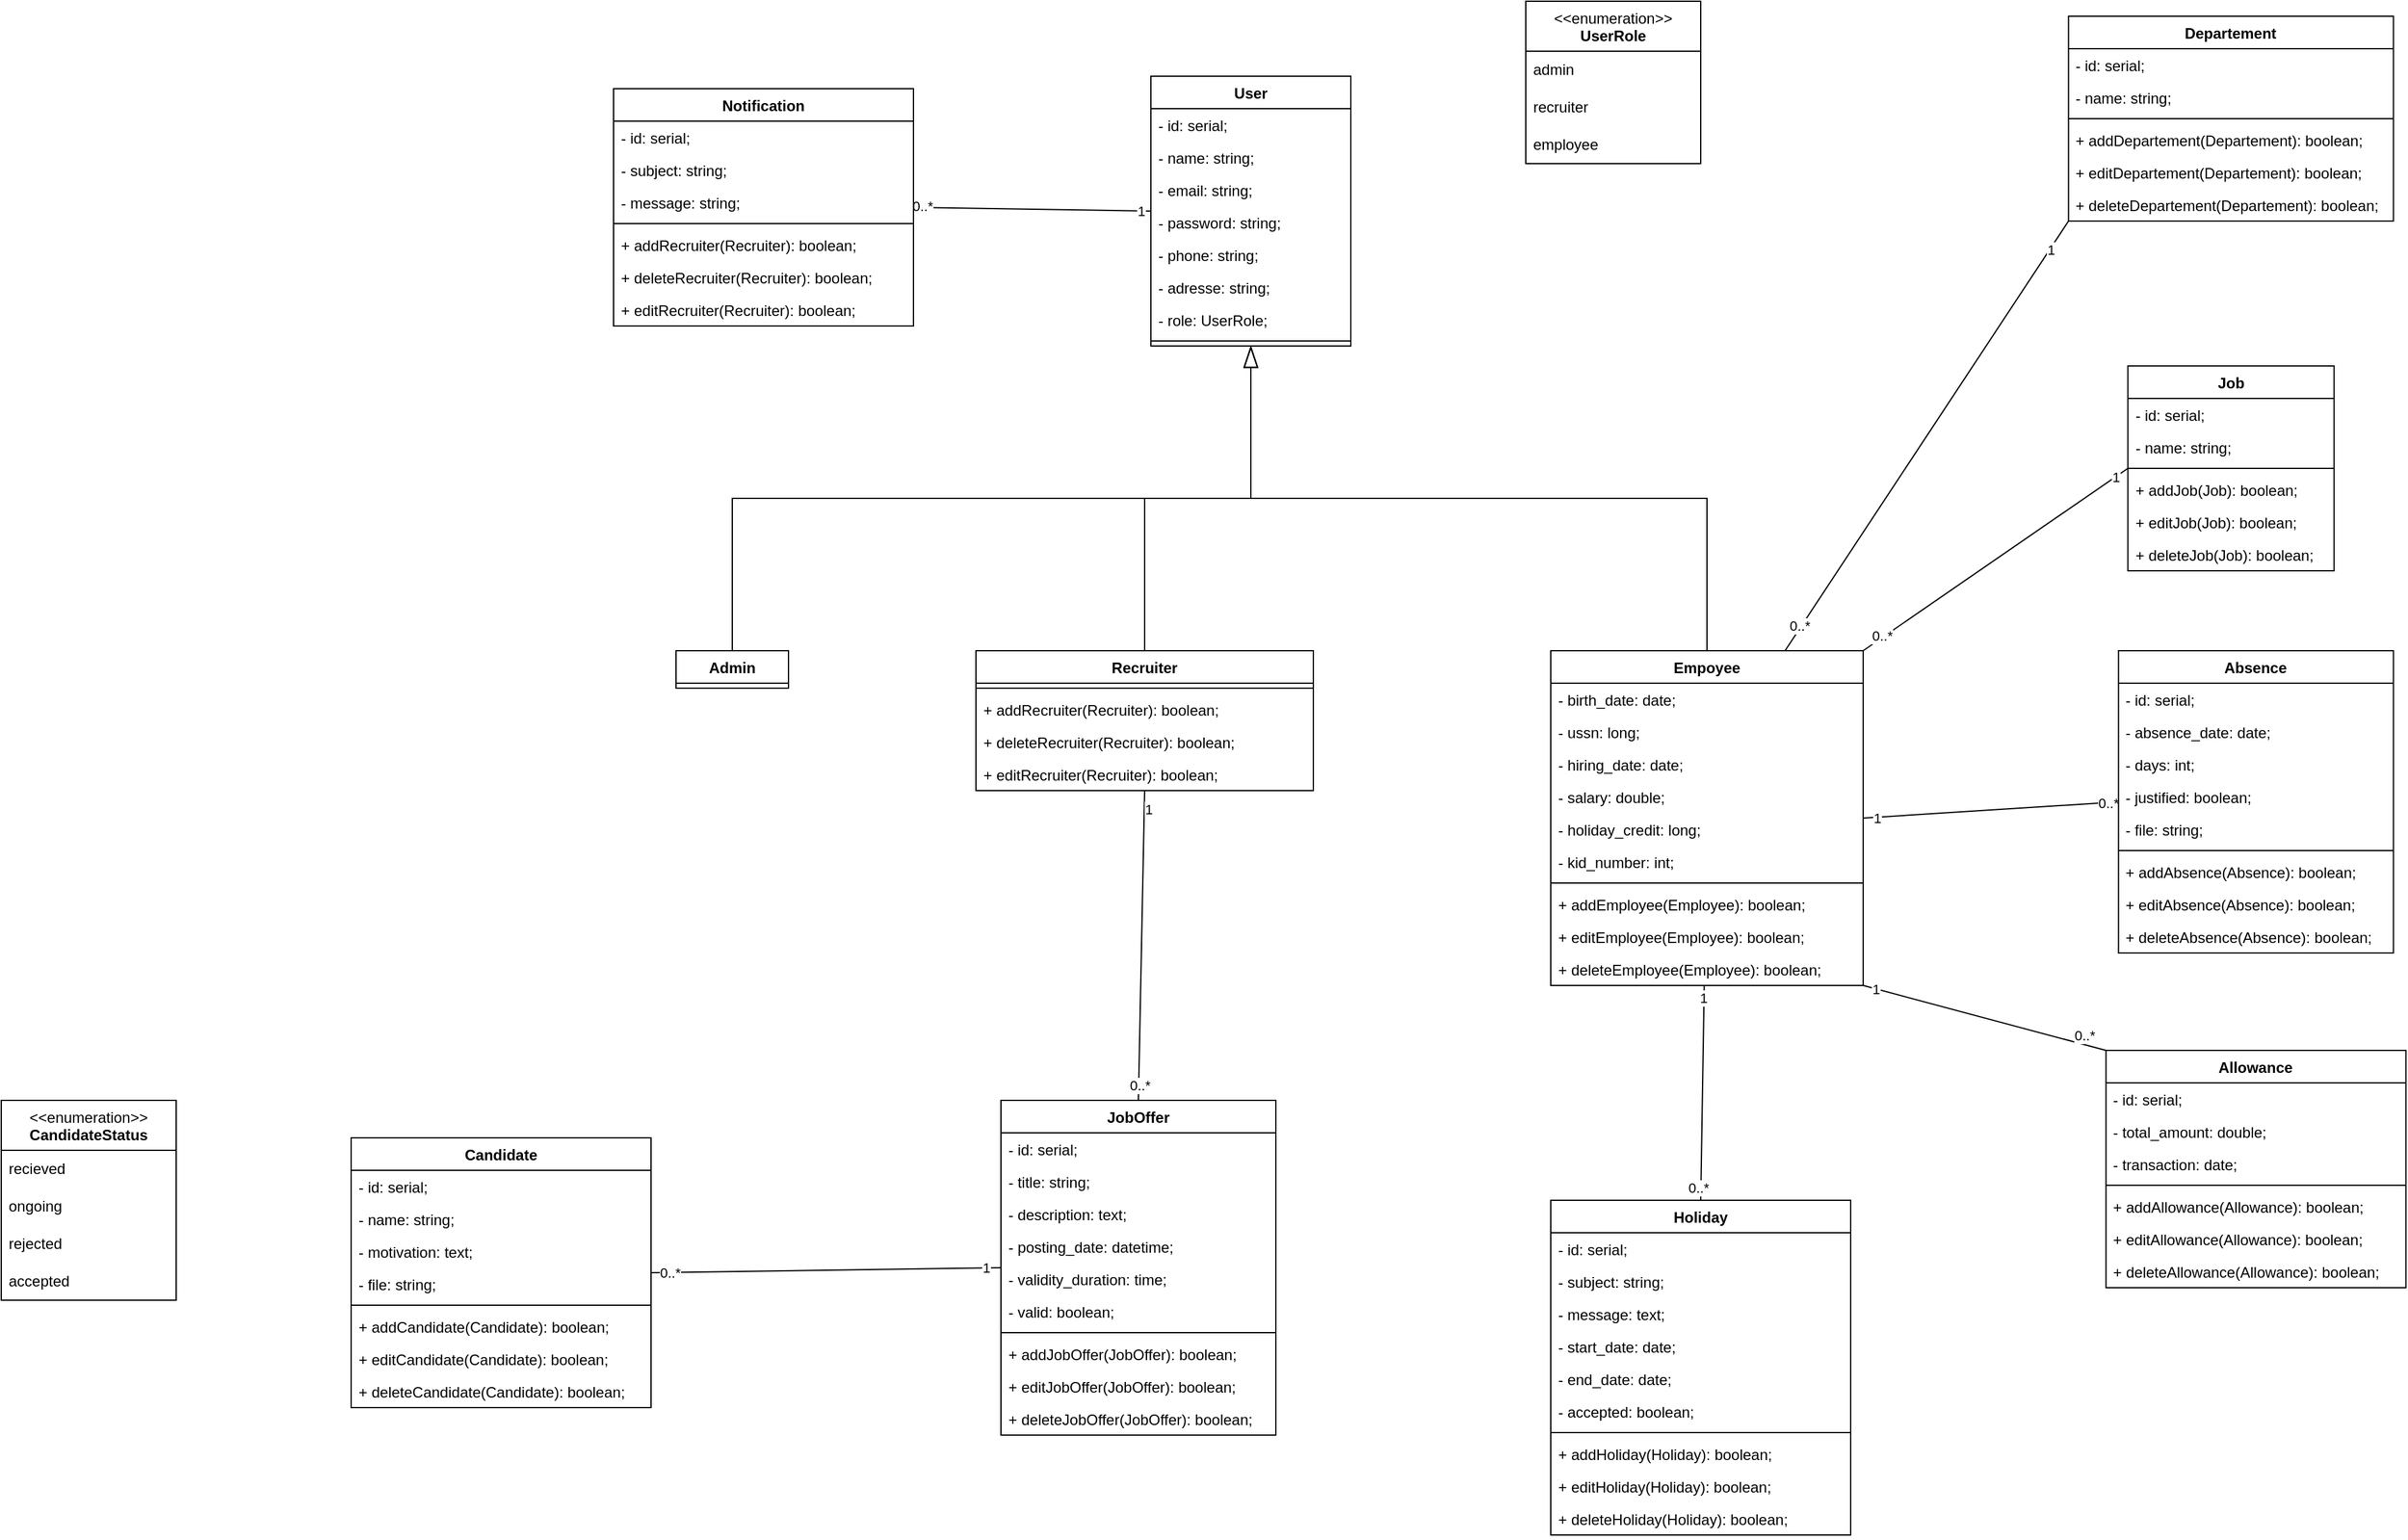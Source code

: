 <mxfile version="24.7.8">
  <diagram id="9-mw-g3pL5hfVhoGyRhZ" name="class">
    <mxGraphModel dx="2442" dy="2124" grid="1" gridSize="10" guides="1" tooltips="1" connect="1" arrows="1" fold="1" page="1" pageScale="1" pageWidth="827" pageHeight="1169" math="0" shadow="0">
      <root>
        <mxCell id="0" />
        <mxCell id="1" parent="0" />
        <mxCell id="aqcplZE7zvFjY9ZqWz8r-35" style="edgeStyle=elbowEdgeStyle;rounded=0;orthogonalLoop=1;jettySize=auto;html=1;exitX=0.5;exitY=0;exitDx=0;exitDy=0;entryX=0.5;entryY=1;entryDx=0;entryDy=0;endArrow=blockThin;endFill=0;endSize=15;elbow=vertical;" parent="1" source="KIa14aP_HqWn0vMDilC4-1" target="aqcplZE7zvFjY9ZqWz8r-14" edge="1">
          <mxGeometry relative="1" as="geometry" />
        </mxCell>
        <mxCell id="KIa14aP_HqWn0vMDilC4-1" value="Empoyee" style="swimlane;fontStyle=1;align=center;verticalAlign=top;childLayout=stackLayout;horizontal=1;startSize=26;horizontalStack=0;resizeParent=1;resizeParentMax=0;resizeLast=0;collapsible=1;marginBottom=0;whiteSpace=wrap;html=1;" parent="1" vertex="1">
          <mxGeometry x="720" y="-520" width="250" height="268" as="geometry">
            <mxRectangle x="720" y="-520" width="90" height="30" as="alternateBounds" />
          </mxGeometry>
        </mxCell>
        <mxCell id="aqcplZE7zvFjY9ZqWz8r-60" value="- birth_date: date;" style="text;strokeColor=none;fillColor=none;align=left;verticalAlign=top;spacingLeft=4;spacingRight=4;overflow=hidden;rotatable=0;points=[[0,0.5],[1,0.5]];portConstraint=eastwest;whiteSpace=wrap;html=1;" parent="KIa14aP_HqWn0vMDilC4-1" vertex="1">
          <mxGeometry y="26" width="250" height="26" as="geometry" />
        </mxCell>
        <mxCell id="aqcplZE7zvFjY9ZqWz8r-61" value="- ussn: long;" style="text;strokeColor=none;fillColor=none;align=left;verticalAlign=top;spacingLeft=4;spacingRight=4;overflow=hidden;rotatable=0;points=[[0,0.5],[1,0.5]];portConstraint=eastwest;whiteSpace=wrap;html=1;" parent="KIa14aP_HqWn0vMDilC4-1" vertex="1">
          <mxGeometry y="52" width="250" height="26" as="geometry" />
        </mxCell>
        <mxCell id="aqcplZE7zvFjY9ZqWz8r-62" value="- hiring_date: date;" style="text;strokeColor=none;fillColor=none;align=left;verticalAlign=top;spacingLeft=4;spacingRight=4;overflow=hidden;rotatable=0;points=[[0,0.5],[1,0.5]];portConstraint=eastwest;whiteSpace=wrap;html=1;" parent="KIa14aP_HqWn0vMDilC4-1" vertex="1">
          <mxGeometry y="78" width="250" height="26" as="geometry" />
        </mxCell>
        <mxCell id="aqcplZE7zvFjY9ZqWz8r-86" value="- salary: double;" style="text;strokeColor=none;fillColor=none;align=left;verticalAlign=top;spacingLeft=4;spacingRight=4;overflow=hidden;rotatable=0;points=[[0,0.5],[1,0.5]];portConstraint=eastwest;whiteSpace=wrap;html=1;" parent="KIa14aP_HqWn0vMDilC4-1" vertex="1">
          <mxGeometry y="104" width="250" height="26" as="geometry" />
        </mxCell>
        <mxCell id="aqcplZE7zvFjY9ZqWz8r-113" value="- holiday_credit: long;" style="text;strokeColor=none;fillColor=none;align=left;verticalAlign=top;spacingLeft=4;spacingRight=4;overflow=hidden;rotatable=0;points=[[0,0.5],[1,0.5]];portConstraint=eastwest;whiteSpace=wrap;html=1;" parent="KIa14aP_HqWn0vMDilC4-1" vertex="1">
          <mxGeometry y="130" width="250" height="26" as="geometry" />
        </mxCell>
        <mxCell id="aqcplZE7zvFjY9ZqWz8r-87" value="- kid_number: int;" style="text;strokeColor=none;fillColor=none;align=left;verticalAlign=top;spacingLeft=4;spacingRight=4;overflow=hidden;rotatable=0;points=[[0,0.5],[1,0.5]];portConstraint=eastwest;whiteSpace=wrap;html=1;" parent="KIa14aP_HqWn0vMDilC4-1" vertex="1">
          <mxGeometry y="156" width="250" height="26" as="geometry" />
        </mxCell>
        <mxCell id="KIa14aP_HqWn0vMDilC4-3" value="" style="line;strokeWidth=1;fillColor=none;align=left;verticalAlign=middle;spacingTop=-1;spacingLeft=3;spacingRight=3;rotatable=0;labelPosition=right;points=[];portConstraint=eastwest;strokeColor=inherit;" parent="KIa14aP_HqWn0vMDilC4-1" vertex="1">
          <mxGeometry y="182" width="250" height="8" as="geometry" />
        </mxCell>
        <mxCell id="KIa14aP_HqWn0vMDilC4-4" value="+ addEmployee(Employee): boolean;" style="text;strokeColor=none;fillColor=none;align=left;verticalAlign=top;spacingLeft=4;spacingRight=4;overflow=hidden;rotatable=0;points=[[0,0.5],[1,0.5]];portConstraint=eastwest;whiteSpace=wrap;html=1;" parent="KIa14aP_HqWn0vMDilC4-1" vertex="1">
          <mxGeometry y="190" width="250" height="26" as="geometry" />
        </mxCell>
        <mxCell id="KIa14aP_HqWn0vMDilC4-17" value="+ editEmployee(Employee): boolean;" style="text;strokeColor=none;fillColor=none;align=left;verticalAlign=top;spacingLeft=4;spacingRight=4;overflow=hidden;rotatable=0;points=[[0,0.5],[1,0.5]];portConstraint=eastwest;whiteSpace=wrap;html=1;" parent="KIa14aP_HqWn0vMDilC4-1" vertex="1">
          <mxGeometry y="216" width="250" height="26" as="geometry" />
        </mxCell>
        <mxCell id="KIa14aP_HqWn0vMDilC4-18" value="+ deleteEmployee(Employee): boolean;" style="text;strokeColor=none;fillColor=none;align=left;verticalAlign=top;spacingLeft=4;spacingRight=4;overflow=hidden;rotatable=0;points=[[0,0.5],[1,0.5]];portConstraint=eastwest;whiteSpace=wrap;html=1;" parent="KIa14aP_HqWn0vMDilC4-1" vertex="1">
          <mxGeometry y="242" width="250" height="26" as="geometry" />
        </mxCell>
        <mxCell id="KIa14aP_HqWn0vMDilC4-21" style="rounded=0;orthogonalLoop=1;jettySize=auto;html=1;exitX=0;exitY=0.5;exitDx=0;exitDy=0;entryX=1;entryY=0;entryDx=0;entryDy=0;endArrow=none;endFill=0;" parent="1" source="KIa14aP_HqWn0vMDilC4-5" target="KIa14aP_HqWn0vMDilC4-1" edge="1">
          <mxGeometry relative="1" as="geometry" />
        </mxCell>
        <mxCell id="KIa14aP_HqWn0vMDilC4-27" value="1" style="edgeLabel;html=1;align=center;verticalAlign=middle;resizable=0;points=[];" parent="KIa14aP_HqWn0vMDilC4-21" vertex="1" connectable="0">
          <mxGeometry x="-0.902" relative="1" as="geometry">
            <mxPoint as="offset" />
          </mxGeometry>
        </mxCell>
        <mxCell id="KIa14aP_HqWn0vMDilC4-28" value="0..*" style="edgeLabel;html=1;align=center;verticalAlign=middle;resizable=0;points=[];" parent="KIa14aP_HqWn0vMDilC4-21" vertex="1" connectable="0">
          <mxGeometry x="0.856" y="-2" relative="1" as="geometry">
            <mxPoint as="offset" />
          </mxGeometry>
        </mxCell>
        <mxCell id="KIa14aP_HqWn0vMDilC4-5" value="Job" style="swimlane;fontStyle=1;align=center;verticalAlign=top;childLayout=stackLayout;horizontal=1;startSize=26;horizontalStack=0;resizeParent=1;resizeParentMax=0;resizeLast=0;collapsible=1;marginBottom=0;whiteSpace=wrap;html=1;" parent="1" vertex="1">
          <mxGeometry x="1181.83" y="-748" width="165" height="164" as="geometry">
            <mxRectangle x="1181.83" y="-748" width="60" height="30" as="alternateBounds" />
          </mxGeometry>
        </mxCell>
        <mxCell id="KIa14aP_HqWn0vMDilC4-6" value="- id: serial;" style="text;strokeColor=none;fillColor=none;align=left;verticalAlign=top;spacingLeft=4;spacingRight=4;overflow=hidden;rotatable=0;points=[[0,0.5],[1,0.5]];portConstraint=eastwest;whiteSpace=wrap;html=1;" parent="KIa14aP_HqWn0vMDilC4-5" vertex="1">
          <mxGeometry y="26" width="165" height="26" as="geometry" />
        </mxCell>
        <mxCell id="KIa14aP_HqWn0vMDilC4-16" value="- name: string;" style="text;strokeColor=none;fillColor=none;align=left;verticalAlign=top;spacingLeft=4;spacingRight=4;overflow=hidden;rotatable=0;points=[[0,0.5],[1,0.5]];portConstraint=eastwest;whiteSpace=wrap;html=1;" parent="KIa14aP_HqWn0vMDilC4-5" vertex="1">
          <mxGeometry y="52" width="165" height="26" as="geometry" />
        </mxCell>
        <mxCell id="KIa14aP_HqWn0vMDilC4-7" value="" style="line;strokeWidth=1;fillColor=none;align=left;verticalAlign=middle;spacingTop=-1;spacingLeft=3;spacingRight=3;rotatable=0;labelPosition=right;points=[];portConstraint=eastwest;strokeColor=inherit;" parent="KIa14aP_HqWn0vMDilC4-5" vertex="1">
          <mxGeometry y="78" width="165" height="8" as="geometry" />
        </mxCell>
        <mxCell id="aqcplZE7zvFjY9ZqWz8r-71" value="+ addJob(Job): boolean;" style="text;strokeColor=none;fillColor=none;align=left;verticalAlign=top;spacingLeft=4;spacingRight=4;overflow=hidden;rotatable=0;points=[[0,0.5],[1,0.5]];portConstraint=eastwest;whiteSpace=wrap;html=1;" parent="KIa14aP_HqWn0vMDilC4-5" vertex="1">
          <mxGeometry y="86" width="165" height="26" as="geometry" />
        </mxCell>
        <mxCell id="aqcplZE7zvFjY9ZqWz8r-72" value="+ editJob(Job): boolean;" style="text;strokeColor=none;fillColor=none;align=left;verticalAlign=top;spacingLeft=4;spacingRight=4;overflow=hidden;rotatable=0;points=[[0,0.5],[1,0.5]];portConstraint=eastwest;whiteSpace=wrap;html=1;" parent="KIa14aP_HqWn0vMDilC4-5" vertex="1">
          <mxGeometry y="112" width="165" height="26" as="geometry" />
        </mxCell>
        <mxCell id="aqcplZE7zvFjY9ZqWz8r-73" value="+ deleteJob(Job): boolean;" style="text;strokeColor=none;fillColor=none;align=left;verticalAlign=top;spacingLeft=4;spacingRight=4;overflow=hidden;rotatable=0;points=[[0,0.5],[1,0.5]];portConstraint=eastwest;whiteSpace=wrap;html=1;" parent="KIa14aP_HqWn0vMDilC4-5" vertex="1">
          <mxGeometry y="138" width="165" height="26" as="geometry" />
        </mxCell>
        <mxCell id="KIa14aP_HqWn0vMDilC4-19" style="rounded=0;orthogonalLoop=1;jettySize=auto;html=1;exitX=0;exitY=1;exitDx=0;exitDy=0;entryX=0.75;entryY=0;entryDx=0;entryDy=0;endArrow=none;endFill=0;" parent="1" source="KIa14aP_HqWn0vMDilC4-9" target="KIa14aP_HqWn0vMDilC4-1" edge="1">
          <mxGeometry relative="1" as="geometry" />
        </mxCell>
        <mxCell id="KIa14aP_HqWn0vMDilC4-25" value="1" style="edgeLabel;html=1;align=center;verticalAlign=middle;resizable=0;points=[];" parent="KIa14aP_HqWn0vMDilC4-19" vertex="1" connectable="0">
          <mxGeometry x="-0.871" y="1" relative="1" as="geometry">
            <mxPoint x="-1" as="offset" />
          </mxGeometry>
        </mxCell>
        <mxCell id="KIa14aP_HqWn0vMDilC4-26" value="0..*" style="edgeLabel;html=1;align=center;verticalAlign=middle;resizable=0;points=[];" parent="KIa14aP_HqWn0vMDilC4-19" vertex="1" connectable="0">
          <mxGeometry x="0.885" y="-2" relative="1" as="geometry">
            <mxPoint y="1" as="offset" />
          </mxGeometry>
        </mxCell>
        <mxCell id="KIa14aP_HqWn0vMDilC4-9" value="Departement" style="swimlane;fontStyle=1;align=center;verticalAlign=top;childLayout=stackLayout;horizontal=1;startSize=26;horizontalStack=0;resizeParent=1;resizeParentMax=0;resizeLast=0;collapsible=1;marginBottom=0;whiteSpace=wrap;html=1;" parent="1" vertex="1">
          <mxGeometry x="1134.33" y="-1028" width="260" height="164" as="geometry">
            <mxRectangle x="1134.33" y="-1028" width="110" height="30" as="alternateBounds" />
          </mxGeometry>
        </mxCell>
        <mxCell id="KIa14aP_HqWn0vMDilC4-10" value="- id: serial;" style="text;strokeColor=none;fillColor=none;align=left;verticalAlign=top;spacingLeft=4;spacingRight=4;overflow=hidden;rotatable=0;points=[[0,0.5],[1,0.5]];portConstraint=eastwest;whiteSpace=wrap;html=1;" parent="KIa14aP_HqWn0vMDilC4-9" vertex="1">
          <mxGeometry y="26" width="260" height="26" as="geometry" />
        </mxCell>
        <mxCell id="KIa14aP_HqWn0vMDilC4-15" value="- name: string;" style="text;strokeColor=none;fillColor=none;align=left;verticalAlign=top;spacingLeft=4;spacingRight=4;overflow=hidden;rotatable=0;points=[[0,0.5],[1,0.5]];portConstraint=eastwest;whiteSpace=wrap;html=1;" parent="KIa14aP_HqWn0vMDilC4-9" vertex="1">
          <mxGeometry y="52" width="260" height="26" as="geometry" />
        </mxCell>
        <mxCell id="KIa14aP_HqWn0vMDilC4-11" value="" style="line;strokeWidth=1;fillColor=none;align=left;verticalAlign=middle;spacingTop=-1;spacingLeft=3;spacingRight=3;rotatable=0;labelPosition=right;points=[];portConstraint=eastwest;strokeColor=inherit;" parent="KIa14aP_HqWn0vMDilC4-9" vertex="1">
          <mxGeometry y="78" width="260" height="8" as="geometry" />
        </mxCell>
        <mxCell id="aqcplZE7zvFjY9ZqWz8r-68" value="+ addDepartement(Departement): boolean;" style="text;strokeColor=none;fillColor=none;align=left;verticalAlign=top;spacingLeft=4;spacingRight=4;overflow=hidden;rotatable=0;points=[[0,0.5],[1,0.5]];portConstraint=eastwest;whiteSpace=wrap;html=1;" parent="KIa14aP_HqWn0vMDilC4-9" vertex="1">
          <mxGeometry y="86" width="260" height="26" as="geometry" />
        </mxCell>
        <mxCell id="aqcplZE7zvFjY9ZqWz8r-69" value="+ editDepartement(Departement): boolean;" style="text;strokeColor=none;fillColor=none;align=left;verticalAlign=top;spacingLeft=4;spacingRight=4;overflow=hidden;rotatable=0;points=[[0,0.5],[1,0.5]];portConstraint=eastwest;whiteSpace=wrap;html=1;" parent="KIa14aP_HqWn0vMDilC4-9" vertex="1">
          <mxGeometry y="112" width="260" height="26" as="geometry" />
        </mxCell>
        <mxCell id="aqcplZE7zvFjY9ZqWz8r-70" value="+ deleteDepartement(Departement): boolean;" style="text;strokeColor=none;fillColor=none;align=left;verticalAlign=top;spacingLeft=4;spacingRight=4;overflow=hidden;rotatable=0;points=[[0,0.5],[1,0.5]];portConstraint=eastwest;whiteSpace=wrap;html=1;" parent="KIa14aP_HqWn0vMDilC4-9" vertex="1">
          <mxGeometry y="138" width="260" height="26" as="geometry" />
        </mxCell>
        <mxCell id="aqcplZE7zvFjY9ZqWz8r-14" value="User" style="swimlane;fontStyle=1;align=center;verticalAlign=top;childLayout=stackLayout;horizontal=1;startSize=26;horizontalStack=0;resizeParent=1;resizeParentMax=0;resizeLast=0;collapsible=1;marginBottom=0;whiteSpace=wrap;html=1;" parent="1" vertex="1">
          <mxGeometry x="400" y="-980" width="160" height="216" as="geometry">
            <mxRectangle x="400" y="-980" width="70" height="30" as="alternateBounds" />
          </mxGeometry>
        </mxCell>
        <mxCell id="aqcplZE7zvFjY9ZqWz8r-15" value="- id: serial;" style="text;strokeColor=none;fillColor=none;align=left;verticalAlign=top;spacingLeft=4;spacingRight=4;overflow=hidden;rotatable=0;points=[[0,0.5],[1,0.5]];portConstraint=eastwest;whiteSpace=wrap;html=1;" parent="aqcplZE7zvFjY9ZqWz8r-14" vertex="1">
          <mxGeometry y="26" width="160" height="26" as="geometry" />
        </mxCell>
        <mxCell id="aqcplZE7zvFjY9ZqWz8r-18" value="- name: string;" style="text;strokeColor=none;fillColor=none;align=left;verticalAlign=top;spacingLeft=4;spacingRight=4;overflow=hidden;rotatable=0;points=[[0,0.5],[1,0.5]];portConstraint=eastwest;whiteSpace=wrap;html=1;" parent="aqcplZE7zvFjY9ZqWz8r-14" vertex="1">
          <mxGeometry y="52" width="160" height="26" as="geometry" />
        </mxCell>
        <mxCell id="aqcplZE7zvFjY9ZqWz8r-19" value="- email: string;" style="text;strokeColor=none;fillColor=none;align=left;verticalAlign=top;spacingLeft=4;spacingRight=4;overflow=hidden;rotatable=0;points=[[0,0.5],[1,0.5]];portConstraint=eastwest;whiteSpace=wrap;html=1;" parent="aqcplZE7zvFjY9ZqWz8r-14" vertex="1">
          <mxGeometry y="78" width="160" height="26" as="geometry" />
        </mxCell>
        <mxCell id="aqcplZE7zvFjY9ZqWz8r-20" value="- password: string;" style="text;strokeColor=none;fillColor=none;align=left;verticalAlign=top;spacingLeft=4;spacingRight=4;overflow=hidden;rotatable=0;points=[[0,0.5],[1,0.5]];portConstraint=eastwest;whiteSpace=wrap;html=1;" parent="aqcplZE7zvFjY9ZqWz8r-14" vertex="1">
          <mxGeometry y="104" width="160" height="26" as="geometry" />
        </mxCell>
        <mxCell id="aqcplZE7zvFjY9ZqWz8r-21" value="- phone: string;" style="text;strokeColor=none;fillColor=none;align=left;verticalAlign=top;spacingLeft=4;spacingRight=4;overflow=hidden;rotatable=0;points=[[0,0.5],[1,0.5]];portConstraint=eastwest;whiteSpace=wrap;html=1;" parent="aqcplZE7zvFjY9ZqWz8r-14" vertex="1">
          <mxGeometry y="130" width="160" height="26" as="geometry" />
        </mxCell>
        <mxCell id="aqcplZE7zvFjY9ZqWz8r-22" value="- adresse: string;" style="text;strokeColor=none;fillColor=none;align=left;verticalAlign=top;spacingLeft=4;spacingRight=4;overflow=hidden;rotatable=0;points=[[0,0.5],[1,0.5]];portConstraint=eastwest;whiteSpace=wrap;html=1;" parent="aqcplZE7zvFjY9ZqWz8r-14" vertex="1">
          <mxGeometry y="156" width="160" height="26" as="geometry" />
        </mxCell>
        <mxCell id="aqcplZE7zvFjY9ZqWz8r-96" value="- role: UserRole;" style="text;strokeColor=none;fillColor=none;align=left;verticalAlign=top;spacingLeft=4;spacingRight=4;overflow=hidden;rotatable=0;points=[[0,0.5],[1,0.5]];portConstraint=eastwest;whiteSpace=wrap;html=1;" parent="aqcplZE7zvFjY9ZqWz8r-14" vertex="1">
          <mxGeometry y="182" width="160" height="26" as="geometry" />
        </mxCell>
        <mxCell id="aqcplZE7zvFjY9ZqWz8r-16" value="" style="line;strokeWidth=1;fillColor=none;align=left;verticalAlign=middle;spacingTop=-1;spacingLeft=3;spacingRight=3;rotatable=0;labelPosition=right;points=[];portConstraint=eastwest;strokeColor=inherit;" parent="aqcplZE7zvFjY9ZqWz8r-14" vertex="1">
          <mxGeometry y="208" width="160" height="8" as="geometry" />
        </mxCell>
        <mxCell id="aqcplZE7zvFjY9ZqWz8r-32" style="edgeStyle=elbowEdgeStyle;rounded=0;orthogonalLoop=1;jettySize=auto;html=1;exitX=0.5;exitY=0;exitDx=0;exitDy=0;entryX=0.5;entryY=1;entryDx=0;entryDy=0;endArrow=blockThin;endFill=0;endSize=15;elbow=vertical;" parent="1" source="aqcplZE7zvFjY9ZqWz8r-24" target="aqcplZE7zvFjY9ZqWz8r-14" edge="1">
          <mxGeometry relative="1" as="geometry" />
        </mxCell>
        <mxCell id="aqcplZE7zvFjY9ZqWz8r-24" value="Admin" style="swimlane;fontStyle=1;align=center;verticalAlign=top;childLayout=stackLayout;horizontal=1;startSize=26;horizontalStack=0;resizeParent=1;resizeParentMax=0;resizeLast=0;collapsible=1;marginBottom=0;whiteSpace=wrap;html=1;" parent="1" vertex="1" collapsed="1">
          <mxGeometry x="20" y="-520" width="90" height="30" as="geometry">
            <mxRectangle x="270" y="-440" width="160" height="86" as="alternateBounds" />
          </mxGeometry>
        </mxCell>
        <mxCell id="aqcplZE7zvFjY9ZqWz8r-25" value="+ field: type" style="text;strokeColor=none;fillColor=none;align=left;verticalAlign=top;spacingLeft=4;spacingRight=4;overflow=hidden;rotatable=0;points=[[0,0.5],[1,0.5]];portConstraint=eastwest;whiteSpace=wrap;html=1;" parent="aqcplZE7zvFjY9ZqWz8r-24" vertex="1">
          <mxGeometry y="26" width="160" height="26" as="geometry" />
        </mxCell>
        <mxCell id="aqcplZE7zvFjY9ZqWz8r-26" value="" style="line;strokeWidth=1;fillColor=none;align=left;verticalAlign=middle;spacingTop=-1;spacingLeft=3;spacingRight=3;rotatable=0;labelPosition=right;points=[];portConstraint=eastwest;strokeColor=inherit;" parent="aqcplZE7zvFjY9ZqWz8r-24" vertex="1">
          <mxGeometry y="52" width="160" height="8" as="geometry" />
        </mxCell>
        <mxCell id="aqcplZE7zvFjY9ZqWz8r-27" value="+ method(type): type" style="text;strokeColor=none;fillColor=none;align=left;verticalAlign=top;spacingLeft=4;spacingRight=4;overflow=hidden;rotatable=0;points=[[0,0.5],[1,0.5]];portConstraint=eastwest;whiteSpace=wrap;html=1;" parent="aqcplZE7zvFjY9ZqWz8r-24" vertex="1">
          <mxGeometry y="60" width="160" height="26" as="geometry" />
        </mxCell>
        <mxCell id="aqcplZE7zvFjY9ZqWz8r-34" style="edgeStyle=elbowEdgeStyle;rounded=0;orthogonalLoop=1;jettySize=auto;html=1;exitX=0.5;exitY=0;exitDx=0;exitDy=0;entryX=0.5;entryY=1;entryDx=0;entryDy=0;endArrow=blockThin;endFill=0;endSize=15;elbow=vertical;" parent="1" source="aqcplZE7zvFjY9ZqWz8r-28" target="aqcplZE7zvFjY9ZqWz8r-14" edge="1">
          <mxGeometry relative="1" as="geometry" />
        </mxCell>
        <mxCell id="aqcplZE7zvFjY9ZqWz8r-28" value="Recruiter" style="swimlane;fontStyle=1;align=center;verticalAlign=top;childLayout=stackLayout;horizontal=1;startSize=26;horizontalStack=0;resizeParent=1;resizeParentMax=0;resizeLast=0;collapsible=1;marginBottom=0;whiteSpace=wrap;html=1;" parent="1" vertex="1">
          <mxGeometry x="260" y="-520" width="270" height="112" as="geometry">
            <mxRectangle x="310" y="-520" width="90" height="30" as="alternateBounds" />
          </mxGeometry>
        </mxCell>
        <mxCell id="aqcplZE7zvFjY9ZqWz8r-30" value="" style="line;strokeWidth=1;fillColor=none;align=left;verticalAlign=middle;spacingTop=-1;spacingLeft=3;spacingRight=3;rotatable=0;labelPosition=right;points=[];portConstraint=eastwest;strokeColor=inherit;" parent="aqcplZE7zvFjY9ZqWz8r-28" vertex="1">
          <mxGeometry y="26" width="270" height="8" as="geometry" />
        </mxCell>
        <mxCell id="aqcplZE7zvFjY9ZqWz8r-88" value="+ addRecruiter(Recruiter): boolean;" style="text;strokeColor=none;fillColor=none;align=left;verticalAlign=top;spacingLeft=4;spacingRight=4;overflow=hidden;rotatable=0;points=[[0,0.5],[1,0.5]];portConstraint=eastwest;whiteSpace=wrap;html=1;" parent="aqcplZE7zvFjY9ZqWz8r-28" vertex="1">
          <mxGeometry y="34" width="270" height="26" as="geometry" />
        </mxCell>
        <mxCell id="aqcplZE7zvFjY9ZqWz8r-90" value="+ deleteRecruiter(Recruiter): boolean;" style="text;strokeColor=none;fillColor=none;align=left;verticalAlign=top;spacingLeft=4;spacingRight=4;overflow=hidden;rotatable=0;points=[[0,0.5],[1,0.5]];portConstraint=eastwest;whiteSpace=wrap;html=1;" parent="aqcplZE7zvFjY9ZqWz8r-28" vertex="1">
          <mxGeometry y="60" width="270" height="26" as="geometry" />
        </mxCell>
        <mxCell id="aqcplZE7zvFjY9ZqWz8r-89" value="+ editRecruiter(Recruiter): boolean;" style="text;strokeColor=none;fillColor=none;align=left;verticalAlign=top;spacingLeft=4;spacingRight=4;overflow=hidden;rotatable=0;points=[[0,0.5],[1,0.5]];portConstraint=eastwest;whiteSpace=wrap;html=1;" parent="aqcplZE7zvFjY9ZqWz8r-28" vertex="1">
          <mxGeometry y="86" width="270" height="26" as="geometry" />
        </mxCell>
        <mxCell id="aUC55SV5JztSzJQxkfsq-29" style="rounded=0;orthogonalLoop=1;jettySize=auto;html=1;exitX=0.5;exitY=0;exitDx=0;exitDy=0;entryX=0.5;entryY=1;entryDx=0;entryDy=0;endArrow=none;endFill=0;" edge="1" parent="1" source="aqcplZE7zvFjY9ZqWz8r-36" target="aqcplZE7zvFjY9ZqWz8r-28">
          <mxGeometry relative="1" as="geometry" />
        </mxCell>
        <mxCell id="aUC55SV5JztSzJQxkfsq-30" value="1" style="edgeLabel;html=1;align=center;verticalAlign=middle;resizable=0;points=[];" vertex="1" connectable="0" parent="aUC55SV5JztSzJQxkfsq-29">
          <mxGeometry x="0.877" y="-3" relative="1" as="geometry">
            <mxPoint as="offset" />
          </mxGeometry>
        </mxCell>
        <mxCell id="aUC55SV5JztSzJQxkfsq-31" value="0..*" style="edgeLabel;html=1;align=center;verticalAlign=middle;resizable=0;points=[];" vertex="1" connectable="0" parent="aUC55SV5JztSzJQxkfsq-29">
          <mxGeometry x="-0.9" relative="1" as="geometry">
            <mxPoint as="offset" />
          </mxGeometry>
        </mxCell>
        <mxCell id="aqcplZE7zvFjY9ZqWz8r-36" value="JobOffer" style="swimlane;fontStyle=1;align=center;verticalAlign=top;childLayout=stackLayout;horizontal=1;startSize=26;horizontalStack=0;resizeParent=1;resizeParentMax=0;resizeLast=0;collapsible=1;marginBottom=0;whiteSpace=wrap;html=1;" parent="1" vertex="1">
          <mxGeometry x="280" y="-160" width="220" height="268" as="geometry">
            <mxRectangle x="280" y="-160" width="90" height="30" as="alternateBounds" />
          </mxGeometry>
        </mxCell>
        <mxCell id="aqcplZE7zvFjY9ZqWz8r-37" value="- id: serial;" style="text;strokeColor=none;fillColor=none;align=left;verticalAlign=top;spacingLeft=4;spacingRight=4;overflow=hidden;rotatable=0;points=[[0,0.5],[1,0.5]];portConstraint=eastwest;whiteSpace=wrap;html=1;" parent="aqcplZE7zvFjY9ZqWz8r-36" vertex="1">
          <mxGeometry y="26" width="220" height="26" as="geometry" />
        </mxCell>
        <mxCell id="aqcplZE7zvFjY9ZqWz8r-74" value="- title: string;" style="text;strokeColor=none;fillColor=none;align=left;verticalAlign=top;spacingLeft=4;spacingRight=4;overflow=hidden;rotatable=0;points=[[0,0.5],[1,0.5]];portConstraint=eastwest;whiteSpace=wrap;html=1;" parent="aqcplZE7zvFjY9ZqWz8r-36" vertex="1">
          <mxGeometry y="52" width="220" height="26" as="geometry" />
        </mxCell>
        <mxCell id="aqcplZE7zvFjY9ZqWz8r-75" value="- description: text;" style="text;strokeColor=none;fillColor=none;align=left;verticalAlign=top;spacingLeft=4;spacingRight=4;overflow=hidden;rotatable=0;points=[[0,0.5],[1,0.5]];portConstraint=eastwest;whiteSpace=wrap;html=1;" parent="aqcplZE7zvFjY9ZqWz8r-36" vertex="1">
          <mxGeometry y="78" width="220" height="26" as="geometry" />
        </mxCell>
        <mxCell id="aqcplZE7zvFjY9ZqWz8r-76" value="- posting_date: datetime;" style="text;strokeColor=none;fillColor=none;align=left;verticalAlign=top;spacingLeft=4;spacingRight=4;overflow=hidden;rotatable=0;points=[[0,0.5],[1,0.5]];portConstraint=eastwest;whiteSpace=wrap;html=1;" parent="aqcplZE7zvFjY9ZqWz8r-36" vertex="1">
          <mxGeometry y="104" width="220" height="26" as="geometry" />
        </mxCell>
        <mxCell id="aqcplZE7zvFjY9ZqWz8r-77" value="- validity_duration: time;" style="text;strokeColor=none;fillColor=none;align=left;verticalAlign=top;spacingLeft=4;spacingRight=4;overflow=hidden;rotatable=0;points=[[0,0.5],[1,0.5]];portConstraint=eastwest;whiteSpace=wrap;html=1;" parent="aqcplZE7zvFjY9ZqWz8r-36" vertex="1">
          <mxGeometry y="130" width="220" height="26" as="geometry" />
        </mxCell>
        <mxCell id="aqcplZE7zvFjY9ZqWz8r-78" value="- valid: boolean;" style="text;strokeColor=none;fillColor=none;align=left;verticalAlign=top;spacingLeft=4;spacingRight=4;overflow=hidden;rotatable=0;points=[[0,0.5],[1,0.5]];portConstraint=eastwest;whiteSpace=wrap;html=1;" parent="aqcplZE7zvFjY9ZqWz8r-36" vertex="1">
          <mxGeometry y="156" width="220" height="26" as="geometry" />
        </mxCell>
        <mxCell id="aqcplZE7zvFjY9ZqWz8r-38" value="" style="line;strokeWidth=1;fillColor=none;align=left;verticalAlign=middle;spacingTop=-1;spacingLeft=3;spacingRight=3;rotatable=0;labelPosition=right;points=[];portConstraint=eastwest;strokeColor=inherit;" parent="aqcplZE7zvFjY9ZqWz8r-36" vertex="1">
          <mxGeometry y="182" width="220" height="8" as="geometry" />
        </mxCell>
        <mxCell id="aqcplZE7zvFjY9ZqWz8r-79" value="+ addJobOffer(JobOffer): boolean;" style="text;strokeColor=none;fillColor=none;align=left;verticalAlign=top;spacingLeft=4;spacingRight=4;overflow=hidden;rotatable=0;points=[[0,0.5],[1,0.5]];portConstraint=eastwest;whiteSpace=wrap;html=1;" parent="aqcplZE7zvFjY9ZqWz8r-36" vertex="1">
          <mxGeometry y="190" width="220" height="26" as="geometry" />
        </mxCell>
        <mxCell id="aqcplZE7zvFjY9ZqWz8r-81" value="+ editJobOffer(JobOffer): boolean;" style="text;strokeColor=none;fillColor=none;align=left;verticalAlign=top;spacingLeft=4;spacingRight=4;overflow=hidden;rotatable=0;points=[[0,0.5],[1,0.5]];portConstraint=eastwest;whiteSpace=wrap;html=1;" parent="aqcplZE7zvFjY9ZqWz8r-36" vertex="1">
          <mxGeometry y="216" width="220" height="26" as="geometry" />
        </mxCell>
        <mxCell id="aqcplZE7zvFjY9ZqWz8r-80" value="+ deleteJobOffer(JobOffer): boolean;" style="text;strokeColor=none;fillColor=none;align=left;verticalAlign=top;spacingLeft=4;spacingRight=4;overflow=hidden;rotatable=0;points=[[0,0.5],[1,0.5]];portConstraint=eastwest;whiteSpace=wrap;html=1;" parent="aqcplZE7zvFjY9ZqWz8r-36" vertex="1">
          <mxGeometry y="242" width="220" height="26" as="geometry" />
        </mxCell>
        <mxCell id="aUC55SV5JztSzJQxkfsq-26" style="rounded=0;orthogonalLoop=1;jettySize=auto;html=1;exitX=1;exitY=0.5;exitDx=0;exitDy=0;entryX=0;entryY=0.5;entryDx=0;entryDy=0;endArrow=none;endFill=0;" edge="1" parent="1" source="aqcplZE7zvFjY9ZqWz8r-40" target="aqcplZE7zvFjY9ZqWz8r-36">
          <mxGeometry relative="1" as="geometry" />
        </mxCell>
        <mxCell id="aUC55SV5JztSzJQxkfsq-27" value="0..*" style="edgeLabel;html=1;align=center;verticalAlign=middle;resizable=0;points=[];" vertex="1" connectable="0" parent="aUC55SV5JztSzJQxkfsq-26">
          <mxGeometry x="-0.895" relative="1" as="geometry">
            <mxPoint as="offset" />
          </mxGeometry>
        </mxCell>
        <mxCell id="aUC55SV5JztSzJQxkfsq-28" value="1" style="edgeLabel;html=1;align=center;verticalAlign=middle;resizable=0;points=[];" vertex="1" connectable="0" parent="aUC55SV5JztSzJQxkfsq-26">
          <mxGeometry x="0.915" relative="1" as="geometry">
            <mxPoint as="offset" />
          </mxGeometry>
        </mxCell>
        <mxCell id="aqcplZE7zvFjY9ZqWz8r-40" value="Candidate" style="swimlane;fontStyle=1;align=center;verticalAlign=top;childLayout=stackLayout;horizontal=1;startSize=26;horizontalStack=0;resizeParent=1;resizeParentMax=0;resizeLast=0;collapsible=1;marginBottom=0;whiteSpace=wrap;html=1;" parent="1" vertex="1">
          <mxGeometry x="-240" y="-130" width="240" height="216" as="geometry">
            <mxRectangle x="-240" y="-160" width="100" height="30" as="alternateBounds" />
          </mxGeometry>
        </mxCell>
        <mxCell id="aqcplZE7zvFjY9ZqWz8r-41" value="- id: serial;" style="text;strokeColor=none;fillColor=none;align=left;verticalAlign=top;spacingLeft=4;spacingRight=4;overflow=hidden;rotatable=0;points=[[0,0.5],[1,0.5]];portConstraint=eastwest;whiteSpace=wrap;html=1;" parent="aqcplZE7zvFjY9ZqWz8r-40" vertex="1">
          <mxGeometry y="26" width="240" height="26" as="geometry" />
        </mxCell>
        <mxCell id="aqcplZE7zvFjY9ZqWz8r-107" value="- name: string;" style="text;strokeColor=none;fillColor=none;align=left;verticalAlign=top;spacingLeft=4;spacingRight=4;overflow=hidden;rotatable=0;points=[[0,0.5],[1,0.5]];portConstraint=eastwest;whiteSpace=wrap;html=1;" parent="aqcplZE7zvFjY9ZqWz8r-40" vertex="1">
          <mxGeometry y="52" width="240" height="26" as="geometry" />
        </mxCell>
        <mxCell id="aqcplZE7zvFjY9ZqWz8r-105" value="- motivation: text;" style="text;strokeColor=none;fillColor=none;align=left;verticalAlign=top;spacingLeft=4;spacingRight=4;overflow=hidden;rotatable=0;points=[[0,0.5],[1,0.5]];portConstraint=eastwest;whiteSpace=wrap;html=1;" parent="aqcplZE7zvFjY9ZqWz8r-40" vertex="1">
          <mxGeometry y="78" width="240" height="26" as="geometry" />
        </mxCell>
        <mxCell id="aqcplZE7zvFjY9ZqWz8r-108" value="- file: string;" style="text;strokeColor=none;fillColor=none;align=left;verticalAlign=top;spacingLeft=4;spacingRight=4;overflow=hidden;rotatable=0;points=[[0,0.5],[1,0.5]];portConstraint=eastwest;whiteSpace=wrap;html=1;" parent="aqcplZE7zvFjY9ZqWz8r-40" vertex="1">
          <mxGeometry y="104" width="240" height="26" as="geometry" />
        </mxCell>
        <mxCell id="aqcplZE7zvFjY9ZqWz8r-42" value="" style="line;strokeWidth=1;fillColor=none;align=left;verticalAlign=middle;spacingTop=-1;spacingLeft=3;spacingRight=3;rotatable=0;labelPosition=right;points=[];portConstraint=eastwest;strokeColor=inherit;" parent="aqcplZE7zvFjY9ZqWz8r-40" vertex="1">
          <mxGeometry y="130" width="240" height="8" as="geometry" />
        </mxCell>
        <mxCell id="aqcplZE7zvFjY9ZqWz8r-82" value="+ addCandidate(Candidate): boolean;" style="text;strokeColor=none;fillColor=none;align=left;verticalAlign=top;spacingLeft=4;spacingRight=4;overflow=hidden;rotatable=0;points=[[0,0.5],[1,0.5]];portConstraint=eastwest;whiteSpace=wrap;html=1;" parent="aqcplZE7zvFjY9ZqWz8r-40" vertex="1">
          <mxGeometry y="138" width="240" height="26" as="geometry" />
        </mxCell>
        <mxCell id="aqcplZE7zvFjY9ZqWz8r-83" value="+ editCandidate(Candidate): boolean;" style="text;strokeColor=none;fillColor=none;align=left;verticalAlign=top;spacingLeft=4;spacingRight=4;overflow=hidden;rotatable=0;points=[[0,0.5],[1,0.5]];portConstraint=eastwest;whiteSpace=wrap;html=1;" parent="aqcplZE7zvFjY9ZqWz8r-40" vertex="1">
          <mxGeometry y="164" width="240" height="26" as="geometry" />
        </mxCell>
        <mxCell id="aqcplZE7zvFjY9ZqWz8r-84" value="+ deleteCandidate(Candidate): boolean;" style="text;strokeColor=none;fillColor=none;align=left;verticalAlign=top;spacingLeft=4;spacingRight=4;overflow=hidden;rotatable=0;points=[[0,0.5],[1,0.5]];portConstraint=eastwest;whiteSpace=wrap;html=1;" parent="aqcplZE7zvFjY9ZqWz8r-40" vertex="1">
          <mxGeometry y="190" width="240" height="26" as="geometry" />
        </mxCell>
        <mxCell id="aUC55SV5JztSzJQxkfsq-16" style="rounded=0;orthogonalLoop=1;jettySize=auto;html=1;exitX=0;exitY=0;exitDx=0;exitDy=0;entryX=1;entryY=1;entryDx=0;entryDy=0;endArrow=none;endFill=0;" edge="1" parent="1" source="aqcplZE7zvFjY9ZqWz8r-44" target="KIa14aP_HqWn0vMDilC4-1">
          <mxGeometry relative="1" as="geometry" />
        </mxCell>
        <mxCell id="aUC55SV5JztSzJQxkfsq-17" value="1" style="edgeLabel;html=1;align=center;verticalAlign=middle;resizable=0;points=[];" vertex="1" connectable="0" parent="aUC55SV5JztSzJQxkfsq-16">
          <mxGeometry x="0.905" relative="1" as="geometry">
            <mxPoint as="offset" />
          </mxGeometry>
        </mxCell>
        <mxCell id="aUC55SV5JztSzJQxkfsq-18" value="0..*" style="edgeLabel;html=1;align=center;verticalAlign=middle;resizable=0;points=[];" vertex="1" connectable="0" parent="aUC55SV5JztSzJQxkfsq-16">
          <mxGeometry x="-0.932" relative="1" as="geometry">
            <mxPoint x="-11" y="-10" as="offset" />
          </mxGeometry>
        </mxCell>
        <mxCell id="aqcplZE7zvFjY9ZqWz8r-44" value="Allowance" style="swimlane;fontStyle=1;align=center;verticalAlign=top;childLayout=stackLayout;horizontal=1;startSize=26;horizontalStack=0;resizeParent=1;resizeParentMax=0;resizeLast=0;collapsible=1;marginBottom=0;whiteSpace=wrap;html=1;rounded=0;shadow=0;glass=0;swimlaneLine=1;" parent="1" vertex="1">
          <mxGeometry x="1164.33" y="-200" width="240" height="190" as="geometry">
            <mxRectangle x="1164.33" y="-200" width="100" height="30" as="alternateBounds" />
          </mxGeometry>
        </mxCell>
        <mxCell id="aqcplZE7zvFjY9ZqWz8r-45" value="- id: serial;" style="text;strokeColor=none;fillColor=none;align=left;verticalAlign=top;spacingLeft=4;spacingRight=4;overflow=hidden;rotatable=0;points=[[0,0.5],[1,0.5]];portConstraint=eastwest;whiteSpace=wrap;html=1;" parent="aqcplZE7zvFjY9ZqWz8r-44" vertex="1">
          <mxGeometry y="26" width="240" height="26" as="geometry" />
        </mxCell>
        <mxCell id="aqcplZE7zvFjY9ZqWz8r-119" value="- total_amount: double;" style="text;strokeColor=none;fillColor=none;align=left;verticalAlign=top;spacingLeft=4;spacingRight=4;overflow=hidden;rotatable=0;points=[[0,0.5],[1,0.5]];portConstraint=eastwest;whiteSpace=wrap;html=1;" parent="aqcplZE7zvFjY9ZqWz8r-44" vertex="1">
          <mxGeometry y="52" width="240" height="26" as="geometry" />
        </mxCell>
        <mxCell id="aUC55SV5JztSzJQxkfsq-19" value="- transaction: date;" style="text;strokeColor=none;fillColor=none;align=left;verticalAlign=top;spacingLeft=4;spacingRight=4;overflow=hidden;rotatable=0;points=[[0,0.5],[1,0.5]];portConstraint=eastwest;whiteSpace=wrap;html=1;" vertex="1" parent="aqcplZE7zvFjY9ZqWz8r-44">
          <mxGeometry y="78" width="240" height="26" as="geometry" />
        </mxCell>
        <mxCell id="aqcplZE7zvFjY9ZqWz8r-46" value="" style="line;strokeWidth=1;fillColor=none;align=left;verticalAlign=middle;spacingTop=-1;spacingLeft=3;spacingRight=3;rotatable=0;labelPosition=right;points=[];portConstraint=eastwest;strokeColor=inherit;" parent="aqcplZE7zvFjY9ZqWz8r-44" vertex="1">
          <mxGeometry y="104" width="240" height="8" as="geometry" />
        </mxCell>
        <mxCell id="aUC55SV5JztSzJQxkfsq-4" value="+ addAllowance(Allowance): boolean;" style="text;strokeColor=none;fillColor=none;align=left;verticalAlign=top;spacingLeft=4;spacingRight=4;overflow=hidden;rotatable=0;points=[[0,0.5],[1,0.5]];portConstraint=eastwest;whiteSpace=wrap;html=1;" vertex="1" parent="aqcplZE7zvFjY9ZqWz8r-44">
          <mxGeometry y="112" width="240" height="26" as="geometry" />
        </mxCell>
        <mxCell id="aUC55SV5JztSzJQxkfsq-5" value="+ editAllowance(Allowance): boolean;" style="text;strokeColor=none;fillColor=none;align=left;verticalAlign=top;spacingLeft=4;spacingRight=4;overflow=hidden;rotatable=0;points=[[0,0.5],[1,0.5]];portConstraint=eastwest;whiteSpace=wrap;html=1;" vertex="1" parent="aqcplZE7zvFjY9ZqWz8r-44">
          <mxGeometry y="138" width="240" height="26" as="geometry" />
        </mxCell>
        <mxCell id="aUC55SV5JztSzJQxkfsq-6" value="+ deleteAllowance(Allowance): boolean;" style="text;strokeColor=none;fillColor=none;align=left;verticalAlign=top;spacingLeft=4;spacingRight=4;overflow=hidden;rotatable=0;points=[[0,0.5],[1,0.5]];portConstraint=eastwest;whiteSpace=wrap;html=1;" vertex="1" parent="aqcplZE7zvFjY9ZqWz8r-44">
          <mxGeometry y="164" width="240" height="26" as="geometry" />
        </mxCell>
        <mxCell id="aUC55SV5JztSzJQxkfsq-13" style="rounded=0;orthogonalLoop=1;jettySize=auto;html=1;exitX=0;exitY=0.5;exitDx=0;exitDy=0;entryX=1;entryY=0.5;entryDx=0;entryDy=0;endArrow=none;endFill=0;" edge="1" parent="1" source="aqcplZE7zvFjY9ZqWz8r-48" target="KIa14aP_HqWn0vMDilC4-1">
          <mxGeometry relative="1" as="geometry" />
        </mxCell>
        <mxCell id="aUC55SV5JztSzJQxkfsq-14" value="1" style="edgeLabel;html=1;align=center;verticalAlign=middle;resizable=0;points=[];" vertex="1" connectable="0" parent="aUC55SV5JztSzJQxkfsq-13">
          <mxGeometry x="0.888" relative="1" as="geometry">
            <mxPoint as="offset" />
          </mxGeometry>
        </mxCell>
        <mxCell id="aUC55SV5JztSzJQxkfsq-15" value="0..*" style="edgeLabel;html=1;align=center;verticalAlign=middle;resizable=0;points=[];" vertex="1" connectable="0" parent="aUC55SV5JztSzJQxkfsq-13">
          <mxGeometry x="-0.915" relative="1" as="geometry">
            <mxPoint as="offset" />
          </mxGeometry>
        </mxCell>
        <mxCell id="aqcplZE7zvFjY9ZqWz8r-48" value="Absence" style="swimlane;fontStyle=1;align=center;verticalAlign=top;childLayout=stackLayout;horizontal=1;startSize=26;horizontalStack=0;resizeParent=1;resizeParentMax=0;resizeLast=0;collapsible=1;marginBottom=0;whiteSpace=wrap;html=1;" parent="1" vertex="1">
          <mxGeometry x="1174.33" y="-520" width="220" height="242" as="geometry">
            <mxRectangle x="1174.33" y="-520" width="100" height="30" as="alternateBounds" />
          </mxGeometry>
        </mxCell>
        <mxCell id="aqcplZE7zvFjY9ZqWz8r-49" value="- id: serial;" style="text;strokeColor=none;fillColor=none;align=left;verticalAlign=top;spacingLeft=4;spacingRight=4;overflow=hidden;rotatable=0;points=[[0,0.5],[1,0.5]];portConstraint=eastwest;whiteSpace=wrap;html=1;" parent="aqcplZE7zvFjY9ZqWz8r-48" vertex="1">
          <mxGeometry y="26" width="220" height="26" as="geometry" />
        </mxCell>
        <mxCell id="aqcplZE7zvFjY9ZqWz8r-120" value="- absence_date: date;" style="text;strokeColor=none;fillColor=none;align=left;verticalAlign=top;spacingLeft=4;spacingRight=4;overflow=hidden;rotatable=0;points=[[0,0.5],[1,0.5]];portConstraint=eastwest;whiteSpace=wrap;html=1;" parent="aqcplZE7zvFjY9ZqWz8r-48" vertex="1">
          <mxGeometry y="52" width="220" height="26" as="geometry" />
        </mxCell>
        <mxCell id="aqcplZE7zvFjY9ZqWz8r-115" value="- days: int;" style="text;strokeColor=none;fillColor=none;align=left;verticalAlign=top;spacingLeft=4;spacingRight=4;overflow=hidden;rotatable=0;points=[[0,0.5],[1,0.5]];portConstraint=eastwest;whiteSpace=wrap;html=1;" parent="aqcplZE7zvFjY9ZqWz8r-48" vertex="1">
          <mxGeometry y="78" width="220" height="26" as="geometry" />
        </mxCell>
        <mxCell id="aqcplZE7zvFjY9ZqWz8r-117" value="- justified: boolean;" style="text;strokeColor=none;fillColor=none;align=left;verticalAlign=top;spacingLeft=4;spacingRight=4;overflow=hidden;rotatable=0;points=[[0,0.5],[1,0.5]];portConstraint=eastwest;whiteSpace=wrap;html=1;" parent="aqcplZE7zvFjY9ZqWz8r-48" vertex="1">
          <mxGeometry y="104" width="220" height="26" as="geometry" />
        </mxCell>
        <mxCell id="aqcplZE7zvFjY9ZqWz8r-118" value="- file: string;" style="text;strokeColor=none;fillColor=none;align=left;verticalAlign=top;spacingLeft=4;spacingRight=4;overflow=hidden;rotatable=0;points=[[0,0.5],[1,0.5]];portConstraint=eastwest;whiteSpace=wrap;html=1;" parent="aqcplZE7zvFjY9ZqWz8r-48" vertex="1">
          <mxGeometry y="130" width="220" height="26" as="geometry" />
        </mxCell>
        <mxCell id="aqcplZE7zvFjY9ZqWz8r-50" value="" style="line;strokeWidth=1;fillColor=none;align=left;verticalAlign=middle;spacingTop=-1;spacingLeft=3;spacingRight=3;rotatable=0;labelPosition=right;points=[];portConstraint=eastwest;strokeColor=inherit;" parent="aqcplZE7zvFjY9ZqWz8r-48" vertex="1">
          <mxGeometry y="156" width="220" height="8" as="geometry" />
        </mxCell>
        <mxCell id="aUC55SV5JztSzJQxkfsq-1" value="+ addAbsence(Absence): boolean;" style="text;strokeColor=none;fillColor=none;align=left;verticalAlign=top;spacingLeft=4;spacingRight=4;overflow=hidden;rotatable=0;points=[[0,0.5],[1,0.5]];portConstraint=eastwest;whiteSpace=wrap;html=1;" vertex="1" parent="aqcplZE7zvFjY9ZqWz8r-48">
          <mxGeometry y="164" width="220" height="26" as="geometry" />
        </mxCell>
        <mxCell id="aUC55SV5JztSzJQxkfsq-2" value="+ editAbsence(Absence): boolean;" style="text;strokeColor=none;fillColor=none;align=left;verticalAlign=top;spacingLeft=4;spacingRight=4;overflow=hidden;rotatable=0;points=[[0,0.5],[1,0.5]];portConstraint=eastwest;whiteSpace=wrap;html=1;" vertex="1" parent="aqcplZE7zvFjY9ZqWz8r-48">
          <mxGeometry y="190" width="220" height="26" as="geometry" />
        </mxCell>
        <mxCell id="aUC55SV5JztSzJQxkfsq-3" value="+ deleteAbsence(Absence): boolean;" style="text;strokeColor=none;fillColor=none;align=left;verticalAlign=top;spacingLeft=4;spacingRight=4;overflow=hidden;rotatable=0;points=[[0,0.5],[1,0.5]];portConstraint=eastwest;whiteSpace=wrap;html=1;" vertex="1" parent="aqcplZE7zvFjY9ZqWz8r-48">
          <mxGeometry y="216" width="220" height="26" as="geometry" />
        </mxCell>
        <mxCell id="aUC55SV5JztSzJQxkfsq-23" style="rounded=0;orthogonalLoop=1;jettySize=auto;html=1;exitX=1;exitY=0.5;exitDx=0;exitDy=0;entryX=0;entryY=0.5;entryDx=0;entryDy=0;endArrow=none;endFill=0;" edge="1" parent="1" source="aqcplZE7zvFjY9ZqWz8r-52" target="aqcplZE7zvFjY9ZqWz8r-14">
          <mxGeometry relative="1" as="geometry" />
        </mxCell>
        <mxCell id="aUC55SV5JztSzJQxkfsq-24" value="1" style="edgeLabel;html=1;align=center;verticalAlign=middle;resizable=0;points=[];" vertex="1" connectable="0" parent="aUC55SV5JztSzJQxkfsq-23">
          <mxGeometry x="0.915" relative="1" as="geometry">
            <mxPoint as="offset" />
          </mxGeometry>
        </mxCell>
        <mxCell id="aUC55SV5JztSzJQxkfsq-25" value="0..*" style="edgeLabel;html=1;align=center;verticalAlign=middle;resizable=0;points=[];" vertex="1" connectable="0" parent="aUC55SV5JztSzJQxkfsq-23">
          <mxGeometry x="-0.924" y="1" relative="1" as="geometry">
            <mxPoint as="offset" />
          </mxGeometry>
        </mxCell>
        <mxCell id="aqcplZE7zvFjY9ZqWz8r-52" value="Notification" style="swimlane;fontStyle=1;align=center;verticalAlign=top;childLayout=stackLayout;horizontal=1;startSize=26;horizontalStack=0;resizeParent=1;resizeParentMax=0;resizeLast=0;collapsible=1;marginBottom=0;whiteSpace=wrap;html=1;" parent="1" vertex="1">
          <mxGeometry x="-30" y="-970" width="240" height="190" as="geometry">
            <mxRectangle y="-980" width="100" height="30" as="alternateBounds" />
          </mxGeometry>
        </mxCell>
        <mxCell id="aqcplZE7zvFjY9ZqWz8r-53" value="- id: serial;" style="text;strokeColor=none;fillColor=none;align=left;verticalAlign=top;spacingLeft=4;spacingRight=4;overflow=hidden;rotatable=0;points=[[0,0.5],[1,0.5]];portConstraint=eastwest;whiteSpace=wrap;html=1;" parent="aqcplZE7zvFjY9ZqWz8r-52" vertex="1">
          <mxGeometry y="26" width="240" height="26" as="geometry" />
        </mxCell>
        <mxCell id="aqcplZE7zvFjY9ZqWz8r-97" value="- subject: string;" style="text;strokeColor=none;fillColor=none;align=left;verticalAlign=top;spacingLeft=4;spacingRight=4;overflow=hidden;rotatable=0;points=[[0,0.5],[1,0.5]];portConstraint=eastwest;whiteSpace=wrap;html=1;" parent="aqcplZE7zvFjY9ZqWz8r-52" vertex="1">
          <mxGeometry y="52" width="240" height="26" as="geometry" />
        </mxCell>
        <mxCell id="aqcplZE7zvFjY9ZqWz8r-98" value="- message: string;" style="text;strokeColor=none;fillColor=none;align=left;verticalAlign=top;spacingLeft=4;spacingRight=4;overflow=hidden;rotatable=0;points=[[0,0.5],[1,0.5]];portConstraint=eastwest;whiteSpace=wrap;html=1;" parent="aqcplZE7zvFjY9ZqWz8r-52" vertex="1">
          <mxGeometry y="78" width="240" height="26" as="geometry" />
        </mxCell>
        <mxCell id="aqcplZE7zvFjY9ZqWz8r-54" value="" style="line;strokeWidth=1;fillColor=none;align=left;verticalAlign=middle;spacingTop=-1;spacingLeft=3;spacingRight=3;rotatable=0;labelPosition=right;points=[];portConstraint=eastwest;strokeColor=inherit;" parent="aqcplZE7zvFjY9ZqWz8r-52" vertex="1">
          <mxGeometry y="104" width="240" height="8" as="geometry" />
        </mxCell>
        <mxCell id="aUC55SV5JztSzJQxkfsq-7" value="+ addRecruiter(Recruiter): boolean;" style="text;strokeColor=none;fillColor=none;align=left;verticalAlign=top;spacingLeft=4;spacingRight=4;overflow=hidden;rotatable=0;points=[[0,0.5],[1,0.5]];portConstraint=eastwest;whiteSpace=wrap;html=1;" vertex="1" parent="aqcplZE7zvFjY9ZqWz8r-52">
          <mxGeometry y="112" width="240" height="26" as="geometry" />
        </mxCell>
        <mxCell id="aUC55SV5JztSzJQxkfsq-9" value="+ deleteRecruiter(Recruiter): boolean;" style="text;strokeColor=none;fillColor=none;align=left;verticalAlign=top;spacingLeft=4;spacingRight=4;overflow=hidden;rotatable=0;points=[[0,0.5],[1,0.5]];portConstraint=eastwest;whiteSpace=wrap;html=1;" vertex="1" parent="aqcplZE7zvFjY9ZqWz8r-52">
          <mxGeometry y="138" width="240" height="26" as="geometry" />
        </mxCell>
        <mxCell id="aUC55SV5JztSzJQxkfsq-8" value="+ editRecruiter(Recruiter): boolean;" style="text;strokeColor=none;fillColor=none;align=left;verticalAlign=top;spacingLeft=4;spacingRight=4;overflow=hidden;rotatable=0;points=[[0,0.5],[1,0.5]];portConstraint=eastwest;whiteSpace=wrap;html=1;" vertex="1" parent="aqcplZE7zvFjY9ZqWz8r-52">
          <mxGeometry y="164" width="240" height="26" as="geometry" />
        </mxCell>
        <mxCell id="aUC55SV5JztSzJQxkfsq-20" style="rounded=0;orthogonalLoop=1;jettySize=auto;html=1;exitX=0.5;exitY=0;exitDx=0;exitDy=0;endArrow=none;endFill=0;" edge="1" parent="1" source="aqcplZE7zvFjY9ZqWz8r-56" target="KIa14aP_HqWn0vMDilC4-1">
          <mxGeometry relative="1" as="geometry" />
        </mxCell>
        <mxCell id="aUC55SV5JztSzJQxkfsq-21" value="1" style="edgeLabel;html=1;align=center;verticalAlign=middle;resizable=0;points=[];" vertex="1" connectable="0" parent="aUC55SV5JztSzJQxkfsq-20">
          <mxGeometry x="0.881" y="1" relative="1" as="geometry">
            <mxPoint as="offset" />
          </mxGeometry>
        </mxCell>
        <mxCell id="aUC55SV5JztSzJQxkfsq-22" value="0..*" style="edgeLabel;html=1;align=center;verticalAlign=middle;resizable=0;points=[];" vertex="1" connectable="0" parent="aUC55SV5JztSzJQxkfsq-20">
          <mxGeometry x="-0.885" y="2" relative="1" as="geometry">
            <mxPoint as="offset" />
          </mxGeometry>
        </mxCell>
        <mxCell id="aqcplZE7zvFjY9ZqWz8r-56" value="Holiday" style="swimlane;fontStyle=1;align=center;verticalAlign=top;childLayout=stackLayout;horizontal=1;startSize=26;horizontalStack=0;resizeParent=1;resizeParentMax=0;resizeLast=0;collapsible=1;marginBottom=0;whiteSpace=wrap;html=1;" parent="1" vertex="1">
          <mxGeometry x="720" y="-80" width="240" height="268" as="geometry">
            <mxRectangle x="680" y="-200" width="80" height="30" as="alternateBounds" />
          </mxGeometry>
        </mxCell>
        <mxCell id="aqcplZE7zvFjY9ZqWz8r-57" value="- id: serial;" style="text;strokeColor=none;fillColor=none;align=left;verticalAlign=top;spacingLeft=4;spacingRight=4;overflow=hidden;rotatable=0;points=[[0,0.5],[1,0.5]];portConstraint=eastwest;whiteSpace=wrap;html=1;" parent="aqcplZE7zvFjY9ZqWz8r-56" vertex="1">
          <mxGeometry y="26" width="240" height="26" as="geometry" />
        </mxCell>
        <mxCell id="aqcplZE7zvFjY9ZqWz8r-109" value="- subject: string;" style="text;strokeColor=none;fillColor=none;align=left;verticalAlign=top;spacingLeft=4;spacingRight=4;overflow=hidden;rotatable=0;points=[[0,0.5],[1,0.5]];portConstraint=eastwest;whiteSpace=wrap;html=1;" parent="aqcplZE7zvFjY9ZqWz8r-56" vertex="1">
          <mxGeometry y="52" width="240" height="26" as="geometry" />
        </mxCell>
        <mxCell id="aqcplZE7zvFjY9ZqWz8r-112" value="- message: text;" style="text;strokeColor=none;fillColor=none;align=left;verticalAlign=top;spacingLeft=4;spacingRight=4;overflow=hidden;rotatable=0;points=[[0,0.5],[1,0.5]];portConstraint=eastwest;whiteSpace=wrap;html=1;" parent="aqcplZE7zvFjY9ZqWz8r-56" vertex="1">
          <mxGeometry y="78" width="240" height="26" as="geometry" />
        </mxCell>
        <mxCell id="aqcplZE7zvFjY9ZqWz8r-110" value="- start_date: date;" style="text;strokeColor=none;fillColor=none;align=left;verticalAlign=top;spacingLeft=4;spacingRight=4;overflow=hidden;rotatable=0;points=[[0,0.5],[1,0.5]];portConstraint=eastwest;whiteSpace=wrap;html=1;" parent="aqcplZE7zvFjY9ZqWz8r-56" vertex="1">
          <mxGeometry y="104" width="240" height="26" as="geometry" />
        </mxCell>
        <mxCell id="aqcplZE7zvFjY9ZqWz8r-111" value="- end_date: date;" style="text;strokeColor=none;fillColor=none;align=left;verticalAlign=top;spacingLeft=4;spacingRight=4;overflow=hidden;rotatable=0;points=[[0,0.5],[1,0.5]];portConstraint=eastwest;whiteSpace=wrap;html=1;" parent="aqcplZE7zvFjY9ZqWz8r-56" vertex="1">
          <mxGeometry y="130" width="240" height="26" as="geometry" />
        </mxCell>
        <mxCell id="aqcplZE7zvFjY9ZqWz8r-116" value="- accepted: boolean;" style="text;strokeColor=none;fillColor=none;align=left;verticalAlign=top;spacingLeft=4;spacingRight=4;overflow=hidden;rotatable=0;points=[[0,0.5],[1,0.5]];portConstraint=eastwest;whiteSpace=wrap;html=1;" parent="aqcplZE7zvFjY9ZqWz8r-56" vertex="1">
          <mxGeometry y="156" width="240" height="26" as="geometry" />
        </mxCell>
        <mxCell id="aqcplZE7zvFjY9ZqWz8r-58" value="" style="line;strokeWidth=1;fillColor=none;align=left;verticalAlign=middle;spacingTop=-1;spacingLeft=3;spacingRight=3;rotatable=0;labelPosition=right;points=[];portConstraint=eastwest;strokeColor=inherit;" parent="aqcplZE7zvFjY9ZqWz8r-56" vertex="1">
          <mxGeometry y="182" width="240" height="8" as="geometry" />
        </mxCell>
        <mxCell id="aUC55SV5JztSzJQxkfsq-10" value="+ addHoliday(Holiday): boolean;" style="text;strokeColor=none;fillColor=none;align=left;verticalAlign=top;spacingLeft=4;spacingRight=4;overflow=hidden;rotatable=0;points=[[0,0.5],[1,0.5]];portConstraint=eastwest;whiteSpace=wrap;html=1;" vertex="1" parent="aqcplZE7zvFjY9ZqWz8r-56">
          <mxGeometry y="190" width="240" height="26" as="geometry" />
        </mxCell>
        <mxCell id="aUC55SV5JztSzJQxkfsq-11" value="+ editHoliday(Holiday): boolean;" style="text;strokeColor=none;fillColor=none;align=left;verticalAlign=top;spacingLeft=4;spacingRight=4;overflow=hidden;rotatable=0;points=[[0,0.5],[1,0.5]];portConstraint=eastwest;whiteSpace=wrap;html=1;" vertex="1" parent="aqcplZE7zvFjY9ZqWz8r-56">
          <mxGeometry y="216" width="240" height="26" as="geometry" />
        </mxCell>
        <mxCell id="aUC55SV5JztSzJQxkfsq-12" value="+ deleteHoliday(Holiday): boolean;" style="text;strokeColor=none;fillColor=none;align=left;verticalAlign=top;spacingLeft=4;spacingRight=4;overflow=hidden;rotatable=0;points=[[0,0.5],[1,0.5]];portConstraint=eastwest;whiteSpace=wrap;html=1;" vertex="1" parent="aqcplZE7zvFjY9ZqWz8r-56">
          <mxGeometry y="242" width="240" height="26" as="geometry" />
        </mxCell>
        <mxCell id="aqcplZE7zvFjY9ZqWz8r-63" value="&amp;lt;&amp;lt;enumeration&amp;gt;&amp;gt;&lt;br&gt;&lt;b&gt;CandidateStatus&lt;/b&gt;" style="swimlane;fontStyle=0;align=center;verticalAlign=top;childLayout=stackLayout;horizontal=1;startSize=40;horizontalStack=0;resizeParent=1;resizeParentMax=0;resizeLast=0;collapsible=0;marginBottom=0;html=1;whiteSpace=wrap;" parent="1" vertex="1">
          <mxGeometry x="-520" y="-160" width="140" height="160" as="geometry" />
        </mxCell>
        <mxCell id="aqcplZE7zvFjY9ZqWz8r-64" value="recieved" style="text;html=1;strokeColor=none;fillColor=none;align=left;verticalAlign=middle;spacingLeft=4;spacingRight=4;overflow=hidden;rotatable=0;points=[[0,0.5],[1,0.5]];portConstraint=eastwest;whiteSpace=wrap;" parent="aqcplZE7zvFjY9ZqWz8r-63" vertex="1">
          <mxGeometry y="40" width="140" height="30" as="geometry" />
        </mxCell>
        <mxCell id="aqcplZE7zvFjY9ZqWz8r-65" value="ongoing" style="text;html=1;strokeColor=none;fillColor=none;align=left;verticalAlign=middle;spacingLeft=4;spacingRight=4;overflow=hidden;rotatable=0;points=[[0,0.5],[1,0.5]];portConstraint=eastwest;whiteSpace=wrap;" parent="aqcplZE7zvFjY9ZqWz8r-63" vertex="1">
          <mxGeometry y="70" width="140" height="30" as="geometry" />
        </mxCell>
        <mxCell id="aqcplZE7zvFjY9ZqWz8r-66" value="rejected" style="text;html=1;strokeColor=none;fillColor=none;align=left;verticalAlign=middle;spacingLeft=4;spacingRight=4;overflow=hidden;rotatable=0;points=[[0,0.5],[1,0.5]];portConstraint=eastwest;whiteSpace=wrap;" parent="aqcplZE7zvFjY9ZqWz8r-63" vertex="1">
          <mxGeometry y="100" width="140" height="30" as="geometry" />
        </mxCell>
        <mxCell id="aqcplZE7zvFjY9ZqWz8r-67" value="accepted" style="text;html=1;strokeColor=none;fillColor=none;align=left;verticalAlign=middle;spacingLeft=4;spacingRight=4;overflow=hidden;rotatable=0;points=[[0,0.5],[1,0.5]];portConstraint=eastwest;whiteSpace=wrap;" parent="aqcplZE7zvFjY9ZqWz8r-63" vertex="1">
          <mxGeometry y="130" width="140" height="30" as="geometry" />
        </mxCell>
        <mxCell id="aqcplZE7zvFjY9ZqWz8r-91" value="&amp;lt;&amp;lt;enumeration&amp;gt;&amp;gt;&lt;br&gt;&lt;b&gt;UserRole&lt;/b&gt;" style="swimlane;fontStyle=0;align=center;verticalAlign=top;childLayout=stackLayout;horizontal=1;startSize=40;horizontalStack=0;resizeParent=1;resizeParentMax=0;resizeLast=0;collapsible=0;marginBottom=0;html=1;whiteSpace=wrap;" parent="1" vertex="1">
          <mxGeometry x="700" y="-1040" width="140" height="130" as="geometry" />
        </mxCell>
        <mxCell id="aqcplZE7zvFjY9ZqWz8r-92" value="admin" style="text;html=1;strokeColor=none;fillColor=none;align=left;verticalAlign=middle;spacingLeft=4;spacingRight=4;overflow=hidden;rotatable=0;points=[[0,0.5],[1,0.5]];portConstraint=eastwest;whiteSpace=wrap;" parent="aqcplZE7zvFjY9ZqWz8r-91" vertex="1">
          <mxGeometry y="40" width="140" height="30" as="geometry" />
        </mxCell>
        <mxCell id="aqcplZE7zvFjY9ZqWz8r-93" value="recruiter" style="text;html=1;strokeColor=none;fillColor=none;align=left;verticalAlign=middle;spacingLeft=4;spacingRight=4;overflow=hidden;rotatable=0;points=[[0,0.5],[1,0.5]];portConstraint=eastwest;whiteSpace=wrap;" parent="aqcplZE7zvFjY9ZqWz8r-91" vertex="1">
          <mxGeometry y="70" width="140" height="30" as="geometry" />
        </mxCell>
        <mxCell id="aqcplZE7zvFjY9ZqWz8r-94" value="employee" style="text;html=1;strokeColor=none;fillColor=none;align=left;verticalAlign=middle;spacingLeft=4;spacingRight=4;overflow=hidden;rotatable=0;points=[[0,0.5],[1,0.5]];portConstraint=eastwest;whiteSpace=wrap;" parent="aqcplZE7zvFjY9ZqWz8r-91" vertex="1">
          <mxGeometry y="100" width="140" height="30" as="geometry" />
        </mxCell>
      </root>
    </mxGraphModel>
  </diagram>
</mxfile>
